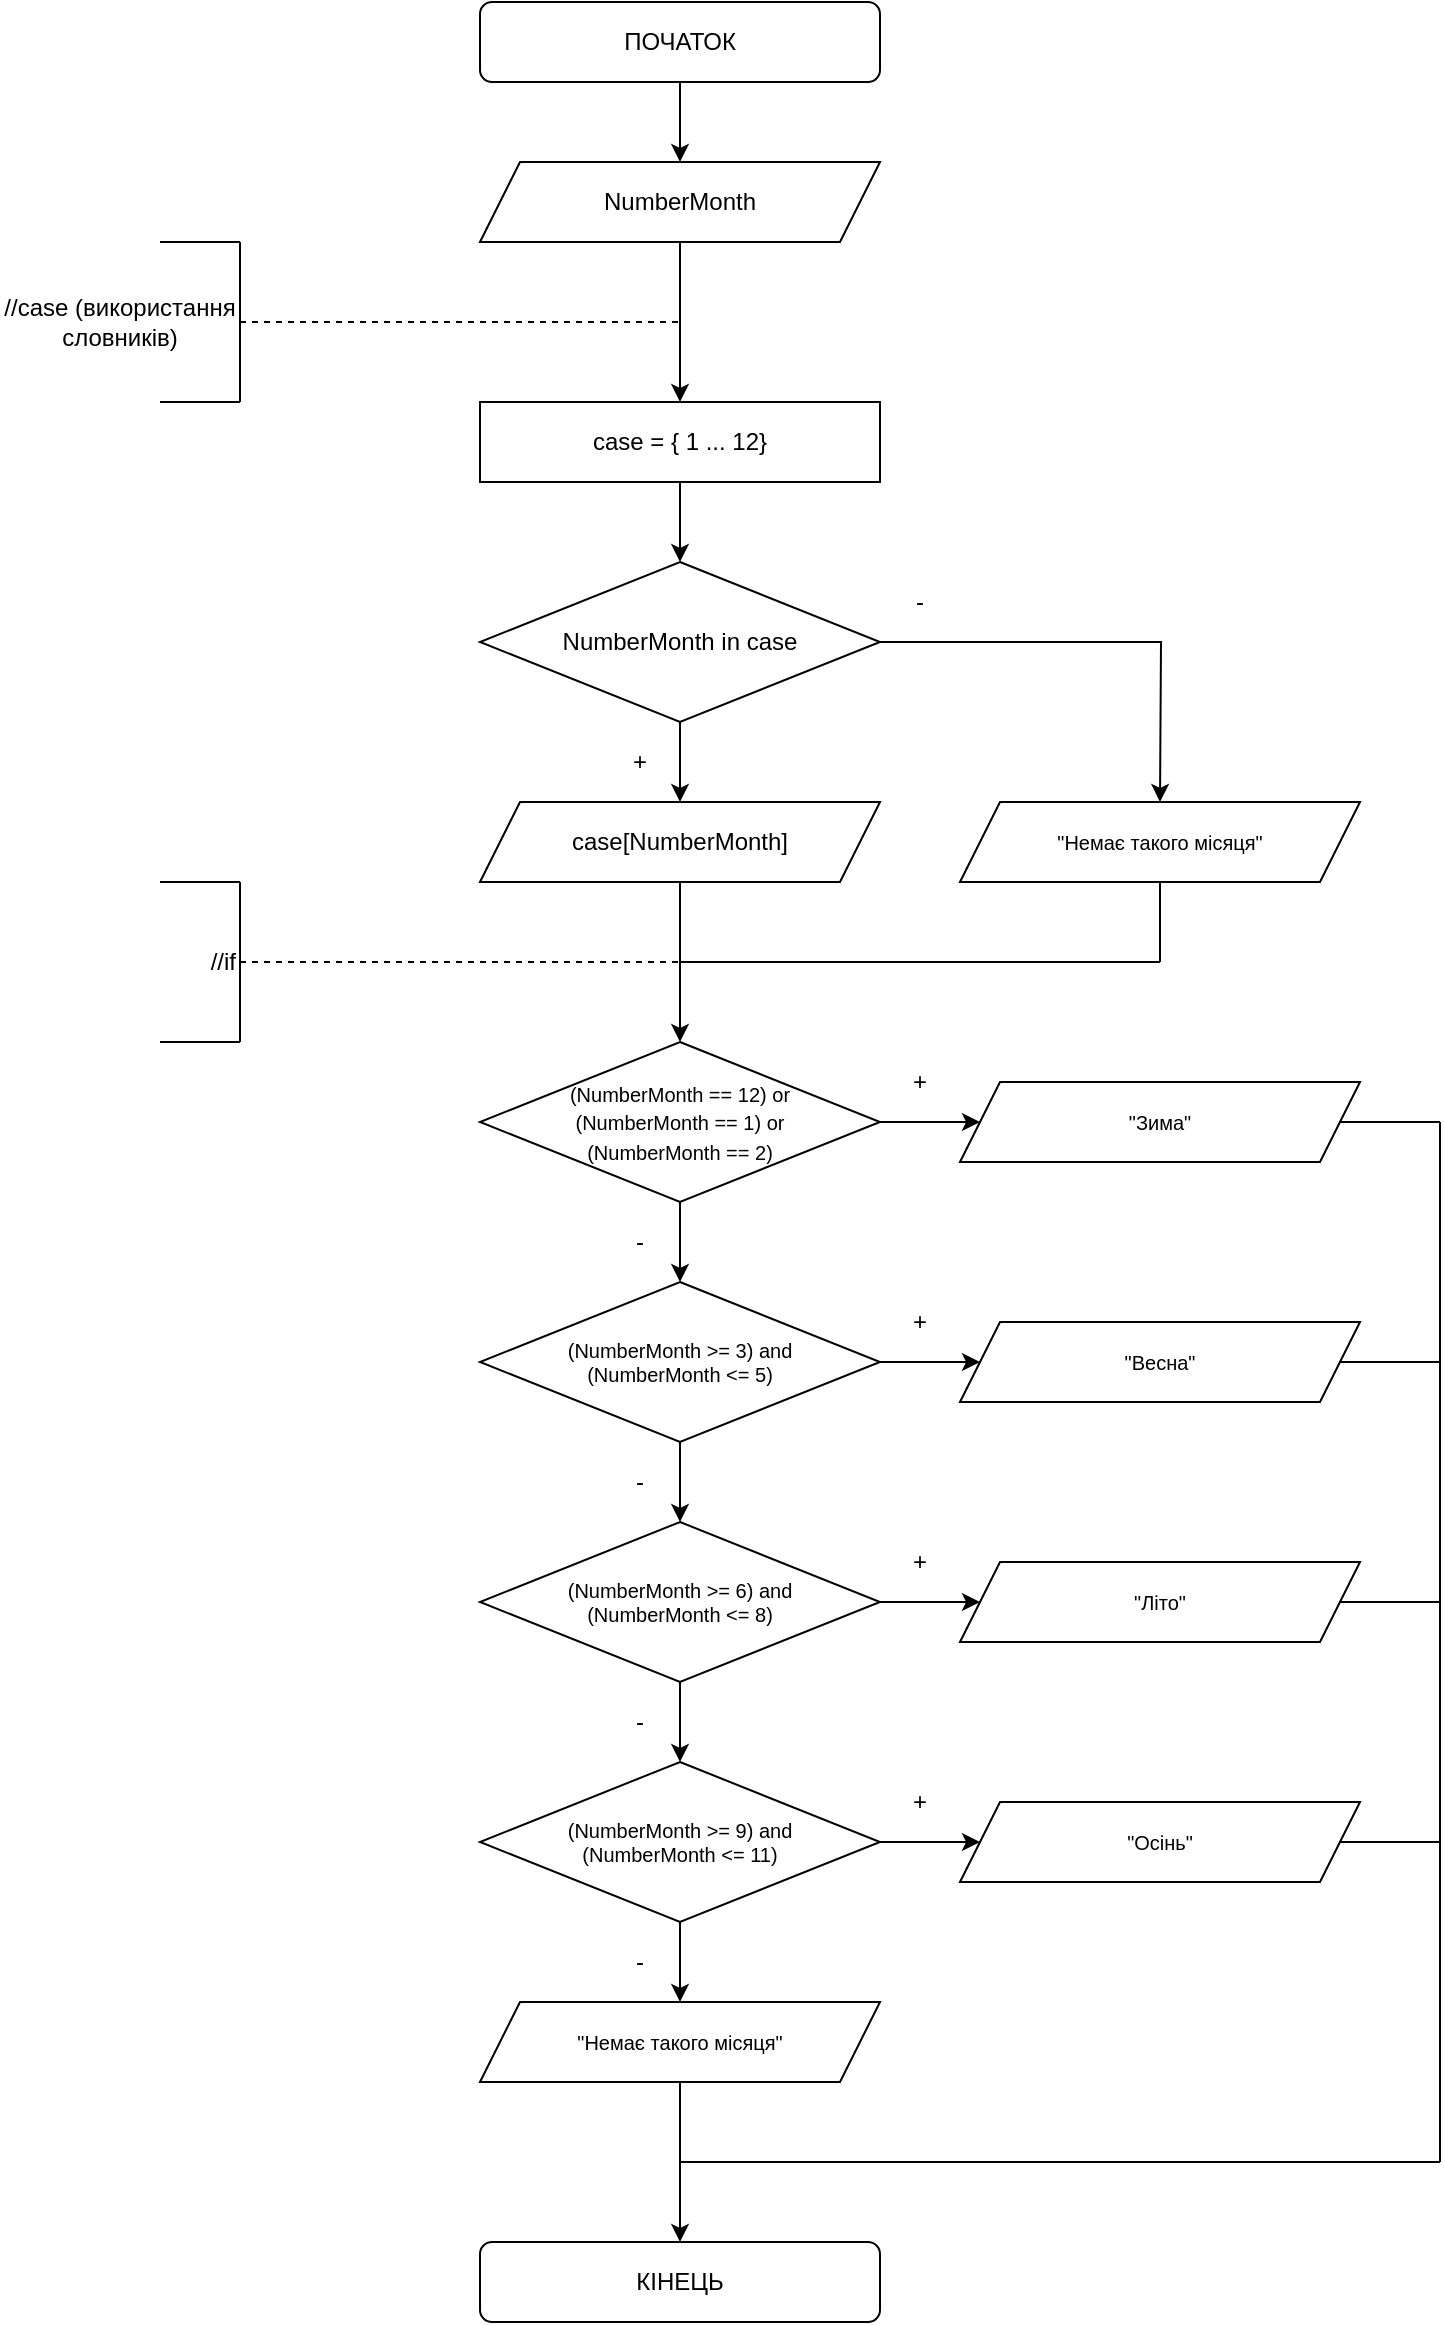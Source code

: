 <mxfile version="16.5.1" type="device"><diagram id="EPO-_aFM53T4RmWndsdn" name="Страница 1"><mxGraphModel dx="868" dy="563" grid="1" gridSize="10" guides="1" tooltips="1" connect="1" arrows="1" fold="1" page="1" pageScale="1" pageWidth="827" pageHeight="1169" math="0" shadow="0"><root><mxCell id="0"/><mxCell id="1" parent="0"/><mxCell id="KYch6MwkE5HQmvV4d69m-5" value="" style="edgeStyle=orthogonalEdgeStyle;rounded=0;orthogonalLoop=1;jettySize=auto;html=1;" parent="1" source="KYch6MwkE5HQmvV4d69m-1" target="KYch6MwkE5HQmvV4d69m-4" edge="1"><mxGeometry relative="1" as="geometry"/></mxCell><mxCell id="KYch6MwkE5HQmvV4d69m-1" value="ПОЧАТОК" style="rounded=1;whiteSpace=wrap;html=1;" parent="1" vertex="1"><mxGeometry x="320" width="200" height="40" as="geometry"/></mxCell><mxCell id="KYch6MwkE5HQmvV4d69m-2" value="КІНЕЦЬ" style="rounded=1;whiteSpace=wrap;html=1;" parent="1" vertex="1"><mxGeometry x="320" y="1120" width="200" height="40" as="geometry"/></mxCell><mxCell id="KYch6MwkE5HQmvV4d69m-8" value="" style="edgeStyle=orthogonalEdgeStyle;rounded=0;orthogonalLoop=1;jettySize=auto;html=1;" parent="1" source="KYch6MwkE5HQmvV4d69m-3" target="KYch6MwkE5HQmvV4d69m-7" edge="1"><mxGeometry relative="1" as="geometry"/></mxCell><mxCell id="KYch6MwkE5HQmvV4d69m-3" value="case = { 1 ... 12}" style="rounded=0;whiteSpace=wrap;html=1;" parent="1" vertex="1"><mxGeometry x="320" y="200" width="200" height="40" as="geometry"/></mxCell><mxCell id="KYch6MwkE5HQmvV4d69m-6" value="" style="edgeStyle=orthogonalEdgeStyle;rounded=0;orthogonalLoop=1;jettySize=auto;html=1;" parent="1" source="KYch6MwkE5HQmvV4d69m-4" target="KYch6MwkE5HQmvV4d69m-3" edge="1"><mxGeometry relative="1" as="geometry"/></mxCell><mxCell id="KYch6MwkE5HQmvV4d69m-4" value="NumberMonth" style="shape=parallelogram;perimeter=parallelogramPerimeter;whiteSpace=wrap;html=1;fixedSize=1;" parent="1" vertex="1"><mxGeometry x="320" y="80" width="200" height="40" as="geometry"/></mxCell><mxCell id="KYch6MwkE5HQmvV4d69m-11" value="" style="edgeStyle=orthogonalEdgeStyle;rounded=0;orthogonalLoop=1;jettySize=auto;html=1;" parent="1" source="KYch6MwkE5HQmvV4d69m-7" target="KYch6MwkE5HQmvV4d69m-9" edge="1"><mxGeometry relative="1" as="geometry"/></mxCell><mxCell id="KYch6MwkE5HQmvV4d69m-13" value="" style="edgeStyle=orthogonalEdgeStyle;rounded=0;orthogonalLoop=1;jettySize=auto;html=1;" parent="1" source="KYch6MwkE5HQmvV4d69m-7" edge="1"><mxGeometry relative="1" as="geometry"><mxPoint x="660" y="400" as="targetPoint"/></mxGeometry></mxCell><mxCell id="KYch6MwkE5HQmvV4d69m-7" value="NumberMonth in case" style="rhombus;whiteSpace=wrap;html=1;" parent="1" vertex="1"><mxGeometry x="320" y="280" width="200" height="80" as="geometry"/></mxCell><mxCell id="UI_48qURQpzgxYNzv7uQ-1" value="" style="edgeStyle=orthogonalEdgeStyle;rounded=0;orthogonalLoop=1;jettySize=auto;html=1;" parent="1" source="KYch6MwkE5HQmvV4d69m-9" target="KYch6MwkE5HQmvV4d69m-16" edge="1"><mxGeometry relative="1" as="geometry"/></mxCell><mxCell id="KYch6MwkE5HQmvV4d69m-9" value="case[NumberMonth]" style="shape=parallelogram;perimeter=parallelogramPerimeter;whiteSpace=wrap;html=1;fixedSize=1;" parent="1" vertex="1"><mxGeometry x="320" y="400" width="200" height="40" as="geometry"/></mxCell><mxCell id="KYch6MwkE5HQmvV4d69m-14" value="+" style="text;html=1;strokeColor=none;fillColor=none;align=center;verticalAlign=middle;whiteSpace=wrap;rounded=0;" parent="1" vertex="1"><mxGeometry x="380" y="360" width="40" height="40" as="geometry"/></mxCell><mxCell id="KYch6MwkE5HQmvV4d69m-15" value="-" style="text;html=1;strokeColor=none;fillColor=none;align=center;verticalAlign=middle;whiteSpace=wrap;rounded=0;" parent="1" vertex="1"><mxGeometry x="520" y="280" width="40" height="40" as="geometry"/></mxCell><mxCell id="KYch6MwkE5HQmvV4d69m-21" value="" style="edgeStyle=orthogonalEdgeStyle;rounded=0;orthogonalLoop=1;jettySize=auto;html=1;fontSize=10;" parent="1" source="KYch6MwkE5HQmvV4d69m-16" target="KYch6MwkE5HQmvV4d69m-20" edge="1"><mxGeometry relative="1" as="geometry"/></mxCell><mxCell id="KYch6MwkE5HQmvV4d69m-33" value="" style="edgeStyle=orthogonalEdgeStyle;rounded=0;orthogonalLoop=1;jettySize=auto;html=1;fontSize=10;" parent="1" source="KYch6MwkE5HQmvV4d69m-16" target="KYch6MwkE5HQmvV4d69m-30" edge="1"><mxGeometry relative="1" as="geometry"/></mxCell><mxCell id="KYch6MwkE5HQmvV4d69m-16" value="&lt;font style=&quot;font-size: 10px&quot;&gt;(NumberMonth == 12) or &lt;br&gt;(NumberMonth == 1) or &lt;br&gt;(NumberMonth == 2)&lt;/font&gt;" style="rhombus;whiteSpace=wrap;html=1;" parent="1" vertex="1"><mxGeometry x="320" y="520" width="200" height="80" as="geometry"/></mxCell><mxCell id="KYch6MwkE5HQmvV4d69m-18" value="" style="endArrow=none;html=1;rounded=0;" parent="1" edge="1"><mxGeometry width="50" height="50" relative="1" as="geometry"><mxPoint x="420" y="480" as="sourcePoint"/><mxPoint x="660" y="480" as="targetPoint"/></mxGeometry></mxCell><mxCell id="KYch6MwkE5HQmvV4d69m-19" value="" style="endArrow=none;html=1;rounded=0;entryX=0.5;entryY=1;entryDx=0;entryDy=0;" parent="1" edge="1"><mxGeometry width="50" height="50" relative="1" as="geometry"><mxPoint x="660" y="480" as="sourcePoint"/><mxPoint x="660" y="440" as="targetPoint"/></mxGeometry></mxCell><mxCell id="KYch6MwkE5HQmvV4d69m-25" value="" style="edgeStyle=orthogonalEdgeStyle;rounded=0;orthogonalLoop=1;jettySize=auto;html=1;fontSize=10;" parent="1" source="KYch6MwkE5HQmvV4d69m-20" target="KYch6MwkE5HQmvV4d69m-24" edge="1"><mxGeometry relative="1" as="geometry"/></mxCell><mxCell id="KYch6MwkE5HQmvV4d69m-34" value="" style="edgeStyle=orthogonalEdgeStyle;rounded=0;orthogonalLoop=1;jettySize=auto;html=1;fontSize=10;" parent="1" source="KYch6MwkE5HQmvV4d69m-20" target="KYch6MwkE5HQmvV4d69m-31" edge="1"><mxGeometry relative="1" as="geometry"/></mxCell><mxCell id="KYch6MwkE5HQmvV4d69m-20" value="(NumberMonth &amp;gt;= 3) and &lt;br&gt;(NumberMonth &amp;lt;= 5)" style="rhombus;whiteSpace=wrap;html=1;fontSize=10;" parent="1" vertex="1"><mxGeometry x="320" y="640" width="200" height="80" as="geometry"/></mxCell><mxCell id="KYch6MwkE5HQmvV4d69m-27" value="" style="edgeStyle=orthogonalEdgeStyle;rounded=0;orthogonalLoop=1;jettySize=auto;html=1;fontSize=10;" parent="1" source="KYch6MwkE5HQmvV4d69m-24" target="KYch6MwkE5HQmvV4d69m-26" edge="1"><mxGeometry relative="1" as="geometry"/></mxCell><mxCell id="KYch6MwkE5HQmvV4d69m-35" value="" style="edgeStyle=orthogonalEdgeStyle;rounded=0;orthogonalLoop=1;jettySize=auto;html=1;fontSize=10;" parent="1" source="KYch6MwkE5HQmvV4d69m-24" target="KYch6MwkE5HQmvV4d69m-32" edge="1"><mxGeometry relative="1" as="geometry"/></mxCell><mxCell id="KYch6MwkE5HQmvV4d69m-24" value="(NumberMonth &amp;gt;= 6) and &lt;br&gt;(NumberMonth &amp;lt;= 8)" style="rhombus;whiteSpace=wrap;html=1;fontSize=10;" parent="1" vertex="1"><mxGeometry x="320" y="760" width="200" height="80" as="geometry"/></mxCell><mxCell id="KYch6MwkE5HQmvV4d69m-37" value="" style="edgeStyle=orthogonalEdgeStyle;rounded=0;orthogonalLoop=1;jettySize=auto;html=1;fontSize=10;" parent="1" source="KYch6MwkE5HQmvV4d69m-26" target="KYch6MwkE5HQmvV4d69m-36" edge="1"><mxGeometry relative="1" as="geometry"/></mxCell><mxCell id="KYch6MwkE5HQmvV4d69m-39" value="" style="edgeStyle=orthogonalEdgeStyle;rounded=0;orthogonalLoop=1;jettySize=auto;html=1;fontSize=10;" parent="1" source="KYch6MwkE5HQmvV4d69m-26" target="KYch6MwkE5HQmvV4d69m-38" edge="1"><mxGeometry relative="1" as="geometry"/></mxCell><mxCell id="KYch6MwkE5HQmvV4d69m-26" value="(NumberMonth &amp;gt;= 9) and &lt;br&gt;(NumberMonth &amp;lt;= 11)" style="rhombus;whiteSpace=wrap;html=1;fontSize=10;" parent="1" vertex="1"><mxGeometry x="320" y="880" width="200" height="80" as="geometry"/></mxCell><mxCell id="KYch6MwkE5HQmvV4d69m-30" value="&quot;Зима&quot;" style="shape=parallelogram;perimeter=parallelogramPerimeter;whiteSpace=wrap;html=1;fixedSize=1;fontSize=10;" parent="1" vertex="1"><mxGeometry x="560" y="540" width="200" height="40" as="geometry"/></mxCell><mxCell id="KYch6MwkE5HQmvV4d69m-31" value="&quot;Весна&quot;" style="shape=parallelogram;perimeter=parallelogramPerimeter;whiteSpace=wrap;html=1;fixedSize=1;fontSize=10;" parent="1" vertex="1"><mxGeometry x="560" y="660" width="200" height="40" as="geometry"/></mxCell><mxCell id="KYch6MwkE5HQmvV4d69m-32" value="&quot;Літо&quot;" style="shape=parallelogram;perimeter=parallelogramPerimeter;whiteSpace=wrap;html=1;fixedSize=1;fontSize=10;" parent="1" vertex="1"><mxGeometry x="560" y="780" width="200" height="40" as="geometry"/></mxCell><mxCell id="KYch6MwkE5HQmvV4d69m-36" value="&quot;Осінь&quot;" style="shape=parallelogram;perimeter=parallelogramPerimeter;whiteSpace=wrap;html=1;fixedSize=1;fontSize=10;" parent="1" vertex="1"><mxGeometry x="560" y="900" width="200" height="40" as="geometry"/></mxCell><mxCell id="UI_48qURQpzgxYNzv7uQ-2" value="" style="edgeStyle=orthogonalEdgeStyle;rounded=0;orthogonalLoop=1;jettySize=auto;html=1;" parent="1" source="KYch6MwkE5HQmvV4d69m-38" target="KYch6MwkE5HQmvV4d69m-2" edge="1"><mxGeometry relative="1" as="geometry"/></mxCell><mxCell id="KYch6MwkE5HQmvV4d69m-38" value="&quot;Немає такого місяця&quot;" style="shape=parallelogram;perimeter=parallelogramPerimeter;whiteSpace=wrap;html=1;fixedSize=1;fontSize=10;" parent="1" vertex="1"><mxGeometry x="320" y="1000" width="200" height="40" as="geometry"/></mxCell><mxCell id="KYch6MwkE5HQmvV4d69m-41" value="" style="endArrow=none;html=1;rounded=0;fontSize=10;exitX=1;exitY=0.5;exitDx=0;exitDy=0;" parent="1" source="KYch6MwkE5HQmvV4d69m-36" edge="1"><mxGeometry width="50" height="50" relative="1" as="geometry"><mxPoint x="810" y="940" as="sourcePoint"/><mxPoint x="800" y="920" as="targetPoint"/></mxGeometry></mxCell><mxCell id="KYch6MwkE5HQmvV4d69m-42" value="" style="endArrow=none;html=1;rounded=0;fontSize=10;exitX=1;exitY=0.5;exitDx=0;exitDy=0;" parent="1" source="KYch6MwkE5HQmvV4d69m-32" edge="1"><mxGeometry width="50" height="50" relative="1" as="geometry"><mxPoint x="760" y="930" as="sourcePoint"/><mxPoint x="800" y="800" as="targetPoint"/></mxGeometry></mxCell><mxCell id="KYch6MwkE5HQmvV4d69m-43" value="" style="endArrow=none;html=1;rounded=0;fontSize=10;exitX=1;exitY=0.5;exitDx=0;exitDy=0;" parent="1" source="KYch6MwkE5HQmvV4d69m-31" edge="1"><mxGeometry width="50" height="50" relative="1" as="geometry"><mxPoint x="780" y="700" as="sourcePoint"/><mxPoint x="800" y="680" as="targetPoint"/></mxGeometry></mxCell><mxCell id="KYch6MwkE5HQmvV4d69m-44" value="" style="endArrow=none;html=1;rounded=0;fontSize=10;exitX=1;exitY=0.5;exitDx=0;exitDy=0;" parent="1" source="KYch6MwkE5HQmvV4d69m-30" edge="1"><mxGeometry width="50" height="50" relative="1" as="geometry"><mxPoint x="870" y="580" as="sourcePoint"/><mxPoint x="800" y="560" as="targetPoint"/></mxGeometry></mxCell><mxCell id="KYch6MwkE5HQmvV4d69m-45" value="" style="endArrow=none;html=1;rounded=0;fontSize=10;" parent="1" edge="1"><mxGeometry width="50" height="50" relative="1" as="geometry"><mxPoint x="800" y="560" as="sourcePoint"/><mxPoint x="800" y="1080" as="targetPoint"/></mxGeometry></mxCell><mxCell id="KYch6MwkE5HQmvV4d69m-46" value="" style="endArrow=none;html=1;rounded=0;fontSize=10;" parent="1" edge="1"><mxGeometry width="50" height="50" relative="1" as="geometry"><mxPoint x="420" y="1080" as="sourcePoint"/><mxPoint x="800" y="1080" as="targetPoint"/></mxGeometry></mxCell><mxCell id="KYch6MwkE5HQmvV4d69m-47" value="+" style="text;html=1;strokeColor=none;fillColor=none;align=center;verticalAlign=middle;whiteSpace=wrap;rounded=0;" parent="1" vertex="1"><mxGeometry x="520" y="520" width="40" height="40" as="geometry"/></mxCell><mxCell id="KYch6MwkE5HQmvV4d69m-48" value="+" style="text;html=1;strokeColor=none;fillColor=none;align=center;verticalAlign=middle;whiteSpace=wrap;rounded=0;" parent="1" vertex="1"><mxGeometry x="520" y="640" width="40" height="40" as="geometry"/></mxCell><mxCell id="KYch6MwkE5HQmvV4d69m-49" value="+" style="text;html=1;strokeColor=none;fillColor=none;align=center;verticalAlign=middle;whiteSpace=wrap;rounded=0;" parent="1" vertex="1"><mxGeometry x="520" y="760" width="40" height="40" as="geometry"/></mxCell><mxCell id="KYch6MwkE5HQmvV4d69m-50" value="+" style="text;html=1;strokeColor=none;fillColor=none;align=center;verticalAlign=middle;whiteSpace=wrap;rounded=0;" parent="1" vertex="1"><mxGeometry x="520" y="880" width="40" height="40" as="geometry"/></mxCell><mxCell id="KYch6MwkE5HQmvV4d69m-51" value="-" style="text;html=1;strokeColor=none;fillColor=none;align=center;verticalAlign=middle;whiteSpace=wrap;rounded=0;" parent="1" vertex="1"><mxGeometry x="380" y="600" width="40" height="40" as="geometry"/></mxCell><mxCell id="KYch6MwkE5HQmvV4d69m-52" value="-" style="text;html=1;strokeColor=none;fillColor=none;align=center;verticalAlign=middle;whiteSpace=wrap;rounded=0;" parent="1" vertex="1"><mxGeometry x="380" y="720" width="40" height="40" as="geometry"/></mxCell><mxCell id="KYch6MwkE5HQmvV4d69m-53" value="-" style="text;html=1;strokeColor=none;fillColor=none;align=center;verticalAlign=middle;whiteSpace=wrap;rounded=0;" parent="1" vertex="1"><mxGeometry x="380" y="840" width="40" height="40" as="geometry"/></mxCell><mxCell id="KYch6MwkE5HQmvV4d69m-54" value="-" style="text;html=1;strokeColor=none;fillColor=none;align=center;verticalAlign=middle;whiteSpace=wrap;rounded=0;" parent="1" vertex="1"><mxGeometry x="380" y="960" width="40" height="40" as="geometry"/></mxCell><mxCell id="KYch6MwkE5HQmvV4d69m-57" value="&quot;Немає такого місяця&quot;" style="shape=parallelogram;perimeter=parallelogramPerimeter;whiteSpace=wrap;html=1;fixedSize=1;fontSize=10;" parent="1" vertex="1"><mxGeometry x="560" y="400" width="200" height="40" as="geometry"/></mxCell><mxCell id="UI_48qURQpzgxYNzv7uQ-3" value="" style="endArrow=none;dashed=1;html=1;rounded=0;" parent="1" edge="1"><mxGeometry width="50" height="50" relative="1" as="geometry"><mxPoint x="200" y="160" as="sourcePoint"/><mxPoint x="420" y="160" as="targetPoint"/></mxGeometry></mxCell><mxCell id="UI_48qURQpzgxYNzv7uQ-4" value="" style="endArrow=none;html=1;rounded=0;" parent="1" edge="1"><mxGeometry width="50" height="50" relative="1" as="geometry"><mxPoint x="200" y="200" as="sourcePoint"/><mxPoint x="200" y="120" as="targetPoint"/></mxGeometry></mxCell><mxCell id="UI_48qURQpzgxYNzv7uQ-5" value="" style="endArrow=none;html=1;rounded=0;" parent="1" edge="1"><mxGeometry width="50" height="50" relative="1" as="geometry"><mxPoint x="160" y="120" as="sourcePoint"/><mxPoint x="200" y="120" as="targetPoint"/></mxGeometry></mxCell><mxCell id="UI_48qURQpzgxYNzv7uQ-6" value="" style="endArrow=none;html=1;rounded=0;" parent="1" edge="1"><mxGeometry width="50" height="50" relative="1" as="geometry"><mxPoint x="160" y="200" as="sourcePoint"/><mxPoint x="200" y="200" as="targetPoint"/></mxGeometry></mxCell><mxCell id="UI_48qURQpzgxYNzv7uQ-7" value="//case (використання словників)" style="text;html=1;strokeColor=none;fillColor=none;align=center;verticalAlign=middle;whiteSpace=wrap;rounded=0;" parent="1" vertex="1"><mxGeometry x="80" y="120" width="120" height="80" as="geometry"/></mxCell><mxCell id="UI_48qURQpzgxYNzv7uQ-8" value="" style="endArrow=none;dashed=1;html=1;rounded=0;" parent="1" edge="1"><mxGeometry width="50" height="50" relative="1" as="geometry"><mxPoint x="200" y="480.0" as="sourcePoint"/><mxPoint x="420" y="480.0" as="targetPoint"/></mxGeometry></mxCell><mxCell id="UI_48qURQpzgxYNzv7uQ-9" value="" style="endArrow=none;html=1;rounded=0;" parent="1" edge="1"><mxGeometry width="50" height="50" relative="1" as="geometry"><mxPoint x="200" y="520.0" as="sourcePoint"/><mxPoint x="200" y="440.0" as="targetPoint"/></mxGeometry></mxCell><mxCell id="UI_48qURQpzgxYNzv7uQ-10" value="" style="endArrow=none;html=1;rounded=0;" parent="1" edge="1"><mxGeometry width="50" height="50" relative="1" as="geometry"><mxPoint x="160" y="440.0" as="sourcePoint"/><mxPoint x="200" y="440.0" as="targetPoint"/></mxGeometry></mxCell><mxCell id="UI_48qURQpzgxYNzv7uQ-11" value="" style="endArrow=none;html=1;rounded=0;" parent="1" edge="1"><mxGeometry width="50" height="50" relative="1" as="geometry"><mxPoint x="160" y="520.0" as="sourcePoint"/><mxPoint x="200" y="520.0" as="targetPoint"/></mxGeometry></mxCell><mxCell id="UI_48qURQpzgxYNzv7uQ-12" value="//if" style="text;html=1;strokeColor=none;fillColor=none;align=right;verticalAlign=middle;whiteSpace=wrap;rounded=0;" parent="1" vertex="1"><mxGeometry x="80" y="440" width="120" height="80" as="geometry"/></mxCell></root></mxGraphModel></diagram></mxfile>